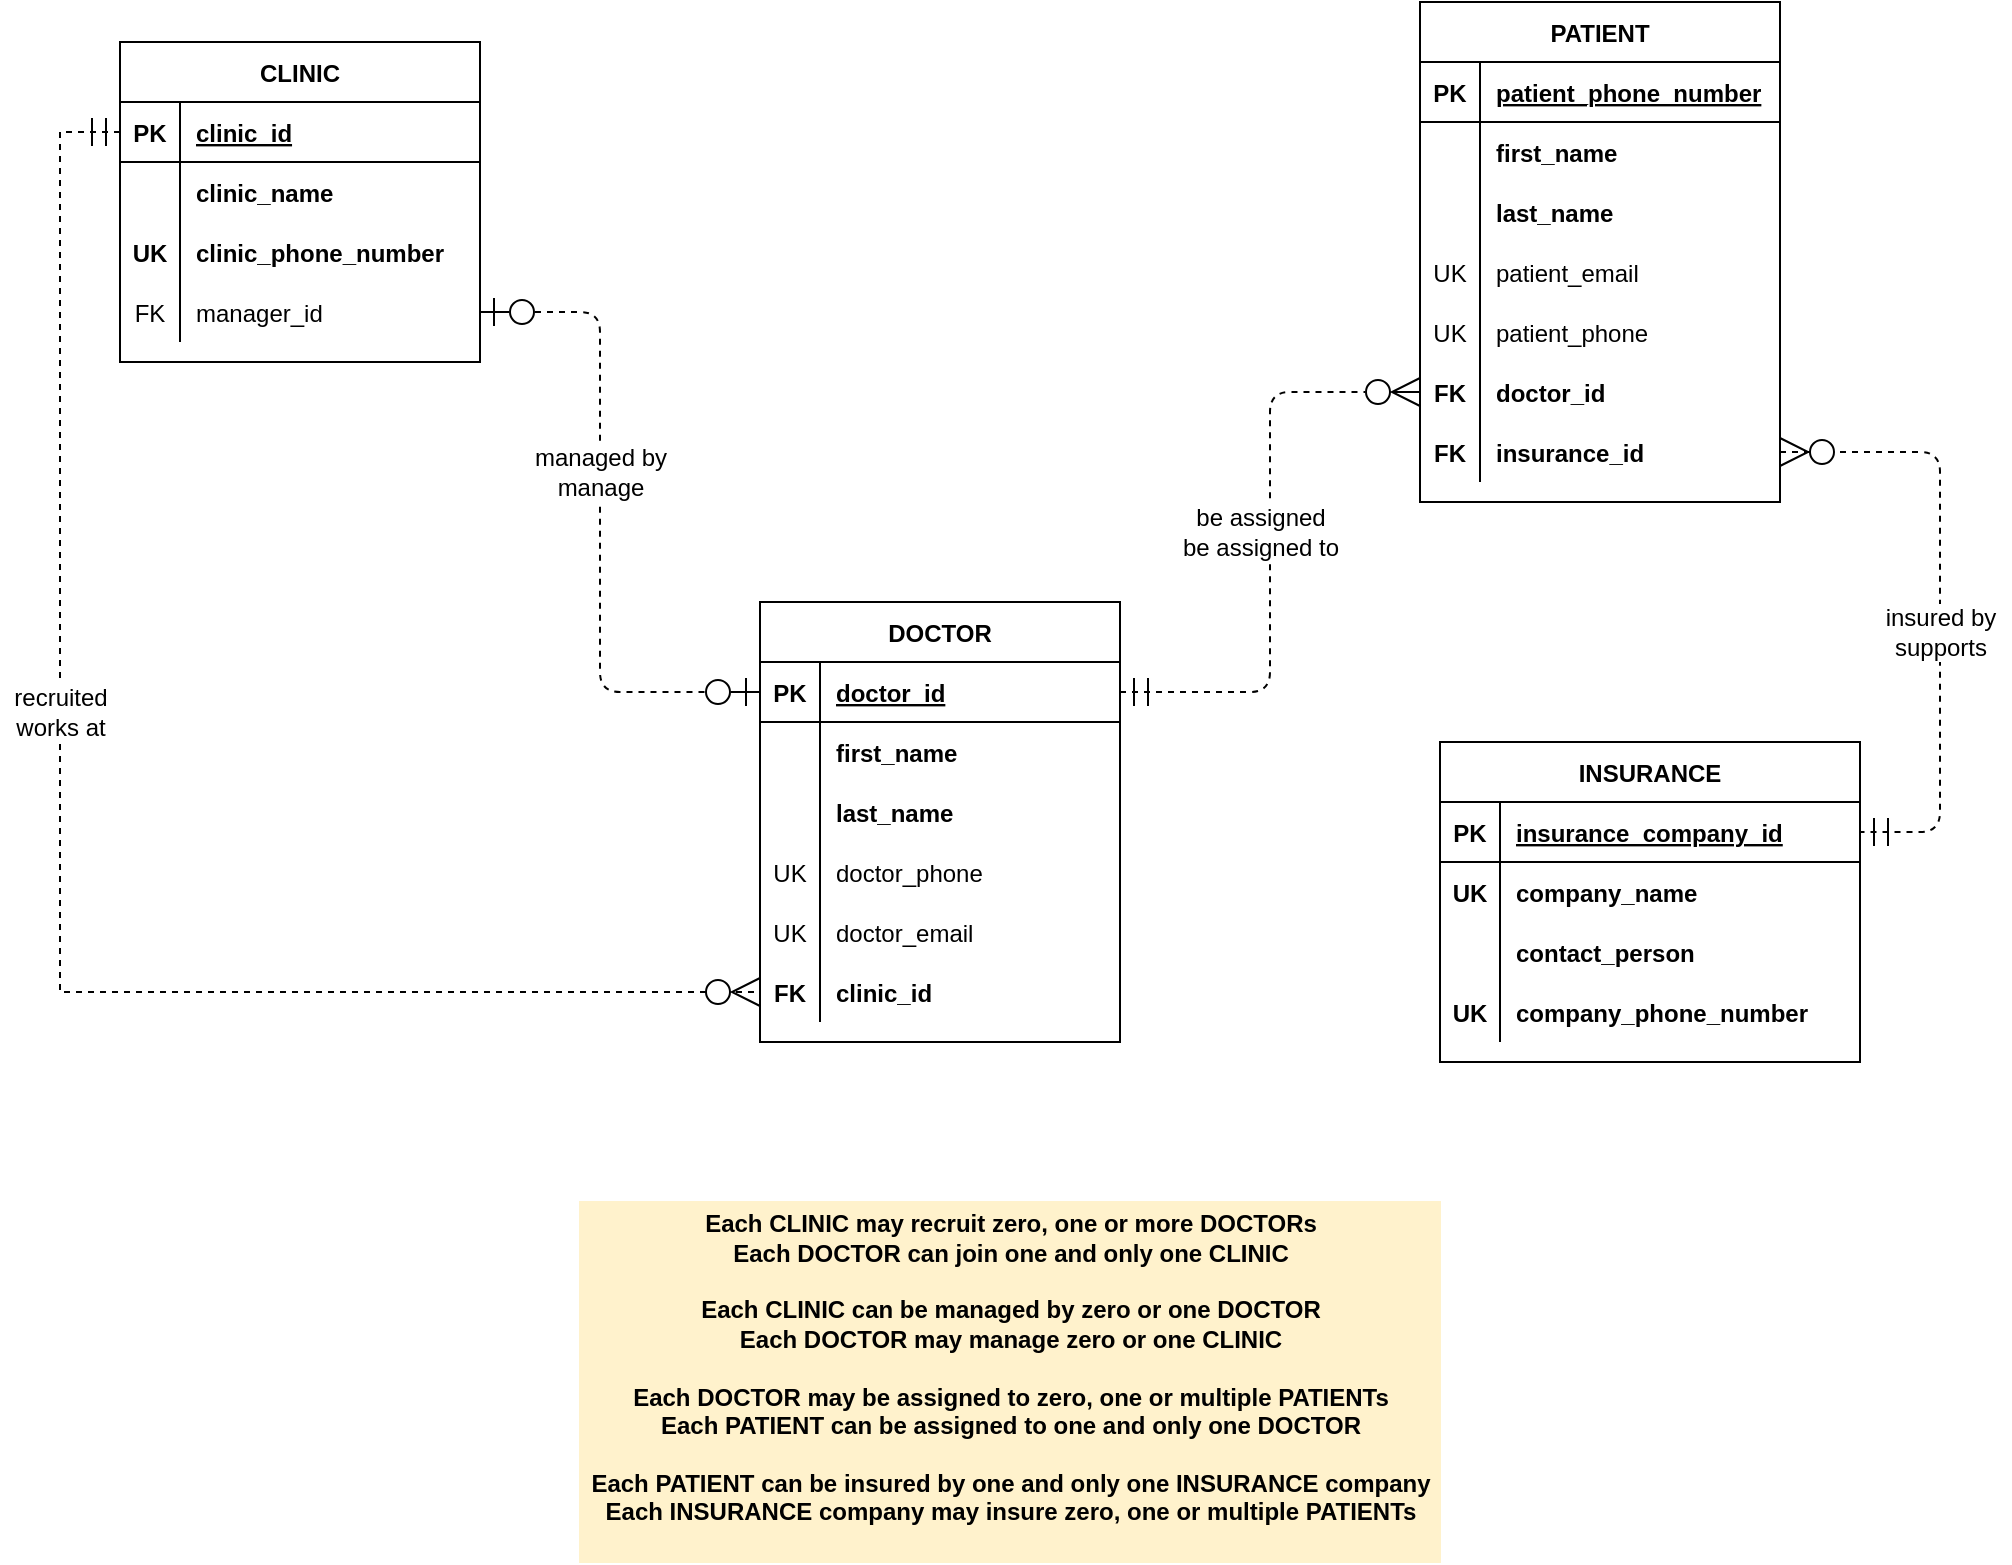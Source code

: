 <mxfile version="15.2.9" type="device"><diagram id="ac8Z19d3E68Y8KpDxT2M" name="Page-1"><mxGraphModel dx="1038" dy="491" grid="1" gridSize="10" guides="1" tooltips="1" connect="1" arrows="1" fold="1" page="1" pageScale="1" pageWidth="1700" pageHeight="1100" math="0" shadow="0"><root><mxCell id="0"/><mxCell id="1" parent="0"/><mxCell id="L58hyK_AHEmp3uGtBT3E-6" value="CLINIC" style="shape=table;startSize=30;container=1;collapsible=1;childLayout=tableLayout;fixedRows=1;rowLines=0;fontStyle=1;align=center;resizeLast=1;" parent="1" vertex="1"><mxGeometry x="220" y="130" width="180" height="160" as="geometry"/></mxCell><mxCell id="L58hyK_AHEmp3uGtBT3E-7" value="" style="shape=partialRectangle;collapsible=0;dropTarget=0;pointerEvents=0;fillColor=none;top=0;left=0;bottom=1;right=0;points=[[0,0.5],[1,0.5]];portConstraint=eastwest;" parent="L58hyK_AHEmp3uGtBT3E-6" vertex="1"><mxGeometry y="30" width="180" height="30" as="geometry"/></mxCell><mxCell id="L58hyK_AHEmp3uGtBT3E-8" value="PK" style="shape=partialRectangle;connectable=0;fillColor=none;top=0;left=0;bottom=0;right=0;fontStyle=1;overflow=hidden;" parent="L58hyK_AHEmp3uGtBT3E-7" vertex="1"><mxGeometry width="30" height="30" as="geometry"><mxRectangle width="30" height="30" as="alternateBounds"/></mxGeometry></mxCell><mxCell id="L58hyK_AHEmp3uGtBT3E-9" value="clinic_id" style="shape=partialRectangle;connectable=0;fillColor=none;top=0;left=0;bottom=0;right=0;align=left;spacingLeft=6;fontStyle=5;overflow=hidden;" parent="L58hyK_AHEmp3uGtBT3E-7" vertex="1"><mxGeometry x="30" width="150" height="30" as="geometry"><mxRectangle width="150" height="30" as="alternateBounds"/></mxGeometry></mxCell><mxCell id="L58hyK_AHEmp3uGtBT3E-10" value="" style="shape=partialRectangle;collapsible=0;dropTarget=0;pointerEvents=0;fillColor=none;top=0;left=0;bottom=0;right=0;points=[[0,0.5],[1,0.5]];portConstraint=eastwest;" parent="L58hyK_AHEmp3uGtBT3E-6" vertex="1"><mxGeometry y="60" width="180" height="30" as="geometry"/></mxCell><mxCell id="L58hyK_AHEmp3uGtBT3E-11" value="" style="shape=partialRectangle;connectable=0;fillColor=none;top=0;left=0;bottom=0;right=0;editable=1;overflow=hidden;" parent="L58hyK_AHEmp3uGtBT3E-10" vertex="1"><mxGeometry width="30" height="30" as="geometry"><mxRectangle width="30" height="30" as="alternateBounds"/></mxGeometry></mxCell><mxCell id="L58hyK_AHEmp3uGtBT3E-12" value="clinic_name" style="shape=partialRectangle;connectable=0;fillColor=none;top=0;left=0;bottom=0;right=0;align=left;spacingLeft=6;overflow=hidden;fontStyle=1" parent="L58hyK_AHEmp3uGtBT3E-10" vertex="1"><mxGeometry x="30" width="150" height="30" as="geometry"><mxRectangle width="150" height="30" as="alternateBounds"/></mxGeometry></mxCell><mxCell id="L58hyK_AHEmp3uGtBT3E-13" value="" style="shape=partialRectangle;collapsible=0;dropTarget=0;pointerEvents=0;fillColor=none;top=0;left=0;bottom=0;right=0;points=[[0,0.5],[1,0.5]];portConstraint=eastwest;" parent="L58hyK_AHEmp3uGtBT3E-6" vertex="1"><mxGeometry y="90" width="180" height="30" as="geometry"/></mxCell><mxCell id="L58hyK_AHEmp3uGtBT3E-14" value="UK" style="shape=partialRectangle;connectable=0;fillColor=none;top=0;left=0;bottom=0;right=0;editable=1;overflow=hidden;fontStyle=1" parent="L58hyK_AHEmp3uGtBT3E-13" vertex="1"><mxGeometry width="30" height="30" as="geometry"><mxRectangle width="30" height="30" as="alternateBounds"/></mxGeometry></mxCell><mxCell id="L58hyK_AHEmp3uGtBT3E-15" value="clinic_phone_number" style="shape=partialRectangle;connectable=0;fillColor=none;top=0;left=0;bottom=0;right=0;align=left;spacingLeft=6;overflow=hidden;fontStyle=1" parent="L58hyK_AHEmp3uGtBT3E-13" vertex="1"><mxGeometry x="30" width="150" height="30" as="geometry"><mxRectangle width="150" height="30" as="alternateBounds"/></mxGeometry></mxCell><mxCell id="L58hyK_AHEmp3uGtBT3E-98" value="" style="shape=partialRectangle;collapsible=0;dropTarget=0;pointerEvents=0;fillColor=none;top=0;left=0;bottom=0;right=0;points=[[0,0.5],[1,0.5]];portConstraint=eastwest;" parent="L58hyK_AHEmp3uGtBT3E-6" vertex="1"><mxGeometry y="120" width="180" height="30" as="geometry"/></mxCell><mxCell id="L58hyK_AHEmp3uGtBT3E-99" value="FK" style="shape=partialRectangle;connectable=0;fillColor=none;top=0;left=0;bottom=0;right=0;editable=1;overflow=hidden;fontStyle=0" parent="L58hyK_AHEmp3uGtBT3E-98" vertex="1"><mxGeometry width="30" height="30" as="geometry"><mxRectangle width="30" height="30" as="alternateBounds"/></mxGeometry></mxCell><mxCell id="L58hyK_AHEmp3uGtBT3E-100" value="manager_id" style="shape=partialRectangle;connectable=0;fillColor=none;top=0;left=0;bottom=0;right=0;align=left;spacingLeft=6;overflow=hidden;fontStyle=0" parent="L58hyK_AHEmp3uGtBT3E-98" vertex="1"><mxGeometry x="30" width="150" height="30" as="geometry"><mxRectangle width="150" height="30" as="alternateBounds"/></mxGeometry></mxCell><mxCell id="L58hyK_AHEmp3uGtBT3E-22" value="DOCTOR" style="shape=table;startSize=30;container=1;collapsible=1;childLayout=tableLayout;fixedRows=1;rowLines=0;fontStyle=1;align=center;resizeLast=1;" parent="1" vertex="1"><mxGeometry x="540" y="410" width="180" height="220" as="geometry"/></mxCell><mxCell id="L58hyK_AHEmp3uGtBT3E-23" value="" style="shape=partialRectangle;collapsible=0;dropTarget=0;pointerEvents=0;fillColor=none;top=0;left=0;bottom=1;right=0;points=[[0,0.5],[1,0.5]];portConstraint=eastwest;" parent="L58hyK_AHEmp3uGtBT3E-22" vertex="1"><mxGeometry y="30" width="180" height="30" as="geometry"/></mxCell><mxCell id="L58hyK_AHEmp3uGtBT3E-24" value="PK" style="shape=partialRectangle;connectable=0;fillColor=none;top=0;left=0;bottom=0;right=0;fontStyle=1;overflow=hidden;" parent="L58hyK_AHEmp3uGtBT3E-23" vertex="1"><mxGeometry width="30" height="30" as="geometry"><mxRectangle width="30" height="30" as="alternateBounds"/></mxGeometry></mxCell><mxCell id="L58hyK_AHEmp3uGtBT3E-25" value="doctor_id" style="shape=partialRectangle;connectable=0;fillColor=none;top=0;left=0;bottom=0;right=0;align=left;spacingLeft=6;fontStyle=5;overflow=hidden;" parent="L58hyK_AHEmp3uGtBT3E-23" vertex="1"><mxGeometry x="30" width="150" height="30" as="geometry"><mxRectangle width="150" height="30" as="alternateBounds"/></mxGeometry></mxCell><mxCell id="L58hyK_AHEmp3uGtBT3E-26" value="" style="shape=partialRectangle;collapsible=0;dropTarget=0;pointerEvents=0;fillColor=none;top=0;left=0;bottom=0;right=0;points=[[0,0.5],[1,0.5]];portConstraint=eastwest;" parent="L58hyK_AHEmp3uGtBT3E-22" vertex="1"><mxGeometry y="60" width="180" height="30" as="geometry"/></mxCell><mxCell id="L58hyK_AHEmp3uGtBT3E-27" value="" style="shape=partialRectangle;connectable=0;fillColor=none;top=0;left=0;bottom=0;right=0;editable=1;overflow=hidden;" parent="L58hyK_AHEmp3uGtBT3E-26" vertex="1"><mxGeometry width="30" height="30" as="geometry"><mxRectangle width="30" height="30" as="alternateBounds"/></mxGeometry></mxCell><mxCell id="L58hyK_AHEmp3uGtBT3E-28" value="first_name" style="shape=partialRectangle;connectable=0;fillColor=none;top=0;left=0;bottom=0;right=0;align=left;spacingLeft=6;overflow=hidden;fontStyle=1" parent="L58hyK_AHEmp3uGtBT3E-26" vertex="1"><mxGeometry x="30" width="150" height="30" as="geometry"><mxRectangle width="150" height="30" as="alternateBounds"/></mxGeometry></mxCell><mxCell id="L58hyK_AHEmp3uGtBT3E-29" value="" style="shape=partialRectangle;collapsible=0;dropTarget=0;pointerEvents=0;fillColor=none;top=0;left=0;bottom=0;right=0;points=[[0,0.5],[1,0.5]];portConstraint=eastwest;" parent="L58hyK_AHEmp3uGtBT3E-22" vertex="1"><mxGeometry y="90" width="180" height="30" as="geometry"/></mxCell><mxCell id="L58hyK_AHEmp3uGtBT3E-30" value="" style="shape=partialRectangle;connectable=0;fillColor=none;top=0;left=0;bottom=0;right=0;editable=1;overflow=hidden;" parent="L58hyK_AHEmp3uGtBT3E-29" vertex="1"><mxGeometry width="30" height="30" as="geometry"><mxRectangle width="30" height="30" as="alternateBounds"/></mxGeometry></mxCell><mxCell id="L58hyK_AHEmp3uGtBT3E-31" value="last_name" style="shape=partialRectangle;connectable=0;fillColor=none;top=0;left=0;bottom=0;right=0;align=left;spacingLeft=6;overflow=hidden;fontStyle=1" parent="L58hyK_AHEmp3uGtBT3E-29" vertex="1"><mxGeometry x="30" width="150" height="30" as="geometry"><mxRectangle width="150" height="30" as="alternateBounds"/></mxGeometry></mxCell><mxCell id="L58hyK_AHEmp3uGtBT3E-36" value="" style="shape=partialRectangle;collapsible=0;dropTarget=0;pointerEvents=0;fillColor=none;top=0;left=0;bottom=0;right=0;points=[[0,0.5],[1,0.5]];portConstraint=eastwest;" parent="L58hyK_AHEmp3uGtBT3E-22" vertex="1"><mxGeometry y="120" width="180" height="30" as="geometry"/></mxCell><mxCell id="L58hyK_AHEmp3uGtBT3E-37" value="UK" style="shape=partialRectangle;connectable=0;fillColor=none;top=0;left=0;bottom=0;right=0;editable=1;overflow=hidden;fontStyle=0" parent="L58hyK_AHEmp3uGtBT3E-36" vertex="1"><mxGeometry width="30" height="30" as="geometry"><mxRectangle width="30" height="30" as="alternateBounds"/></mxGeometry></mxCell><mxCell id="L58hyK_AHEmp3uGtBT3E-38" value="doctor_phone" style="shape=partialRectangle;connectable=0;fillColor=none;top=0;left=0;bottom=0;right=0;align=left;spacingLeft=6;overflow=hidden;fontStyle=0" parent="L58hyK_AHEmp3uGtBT3E-36" vertex="1"><mxGeometry x="30" width="150" height="30" as="geometry"><mxRectangle width="150" height="30" as="alternateBounds"/></mxGeometry></mxCell><mxCell id="L58hyK_AHEmp3uGtBT3E-39" value="" style="shape=partialRectangle;collapsible=0;dropTarget=0;pointerEvents=0;fillColor=none;top=0;left=0;bottom=0;right=0;points=[[0,0.5],[1,0.5]];portConstraint=eastwest;" parent="L58hyK_AHEmp3uGtBT3E-22" vertex="1"><mxGeometry y="150" width="180" height="30" as="geometry"/></mxCell><mxCell id="L58hyK_AHEmp3uGtBT3E-40" value="UK" style="shape=partialRectangle;connectable=0;fillColor=none;top=0;left=0;bottom=0;right=0;editable=1;overflow=hidden;" parent="L58hyK_AHEmp3uGtBT3E-39" vertex="1"><mxGeometry width="30" height="30" as="geometry"><mxRectangle width="30" height="30" as="alternateBounds"/></mxGeometry></mxCell><mxCell id="L58hyK_AHEmp3uGtBT3E-41" value="doctor_email" style="shape=partialRectangle;connectable=0;fillColor=none;top=0;left=0;bottom=0;right=0;align=left;spacingLeft=6;overflow=hidden;" parent="L58hyK_AHEmp3uGtBT3E-39" vertex="1"><mxGeometry x="30" width="150" height="30" as="geometry"><mxRectangle width="150" height="30" as="alternateBounds"/></mxGeometry></mxCell><mxCell id="U4w0-qnSCbbQoSv-ioAt-14" value="" style="shape=partialRectangle;collapsible=0;dropTarget=0;pointerEvents=0;fillColor=none;top=0;left=0;bottom=0;right=0;points=[[0,0.5],[1,0.5]];portConstraint=eastwest;fontStyle=1" vertex="1" parent="L58hyK_AHEmp3uGtBT3E-22"><mxGeometry y="180" width="180" height="30" as="geometry"/></mxCell><mxCell id="U4w0-qnSCbbQoSv-ioAt-15" value="FK" style="shape=partialRectangle;connectable=0;fillColor=none;top=0;left=0;bottom=0;right=0;editable=1;overflow=hidden;fontStyle=1" vertex="1" parent="U4w0-qnSCbbQoSv-ioAt-14"><mxGeometry width="30" height="30" as="geometry"><mxRectangle width="30" height="30" as="alternateBounds"/></mxGeometry></mxCell><mxCell id="U4w0-qnSCbbQoSv-ioAt-16" value="clinic_id" style="shape=partialRectangle;connectable=0;fillColor=none;top=0;left=0;bottom=0;right=0;align=left;spacingLeft=6;overflow=hidden;fontStyle=1" vertex="1" parent="U4w0-qnSCbbQoSv-ioAt-14"><mxGeometry x="30" width="150" height="30" as="geometry"><mxRectangle width="150" height="30" as="alternateBounds"/></mxGeometry></mxCell><mxCell id="L58hyK_AHEmp3uGtBT3E-56" value="PATIENT" style="shape=table;startSize=30;container=1;collapsible=1;childLayout=tableLayout;fixedRows=1;rowLines=0;fontStyle=1;align=center;resizeLast=1;" parent="1" vertex="1"><mxGeometry x="870" y="110" width="180" height="250" as="geometry"/></mxCell><mxCell id="L58hyK_AHEmp3uGtBT3E-57" value="" style="shape=partialRectangle;collapsible=0;dropTarget=0;pointerEvents=0;fillColor=none;top=0;left=0;bottom=1;right=0;points=[[0,0.5],[1,0.5]];portConstraint=eastwest;" parent="L58hyK_AHEmp3uGtBT3E-56" vertex="1"><mxGeometry y="30" width="180" height="30" as="geometry"/></mxCell><mxCell id="L58hyK_AHEmp3uGtBT3E-58" value="PK" style="shape=partialRectangle;connectable=0;fillColor=none;top=0;left=0;bottom=0;right=0;fontStyle=1;overflow=hidden;" parent="L58hyK_AHEmp3uGtBT3E-57" vertex="1"><mxGeometry width="30" height="30" as="geometry"><mxRectangle width="30" height="30" as="alternateBounds"/></mxGeometry></mxCell><mxCell id="L58hyK_AHEmp3uGtBT3E-59" value="patient_phone_number" style="shape=partialRectangle;connectable=0;fillColor=none;top=0;left=0;bottom=0;right=0;align=left;spacingLeft=6;fontStyle=5;overflow=hidden;" parent="L58hyK_AHEmp3uGtBT3E-57" vertex="1"><mxGeometry x="30" width="150" height="30" as="geometry"><mxRectangle width="150" height="30" as="alternateBounds"/></mxGeometry></mxCell><mxCell id="L58hyK_AHEmp3uGtBT3E-60" value="" style="shape=partialRectangle;collapsible=0;dropTarget=0;pointerEvents=0;fillColor=none;top=0;left=0;bottom=0;right=0;points=[[0,0.5],[1,0.5]];portConstraint=eastwest;" parent="L58hyK_AHEmp3uGtBT3E-56" vertex="1"><mxGeometry y="60" width="180" height="30" as="geometry"/></mxCell><mxCell id="L58hyK_AHEmp3uGtBT3E-61" value="" style="shape=partialRectangle;connectable=0;fillColor=none;top=0;left=0;bottom=0;right=0;editable=1;overflow=hidden;" parent="L58hyK_AHEmp3uGtBT3E-60" vertex="1"><mxGeometry width="30" height="30" as="geometry"><mxRectangle width="30" height="30" as="alternateBounds"/></mxGeometry></mxCell><mxCell id="L58hyK_AHEmp3uGtBT3E-62" value="first_name" style="shape=partialRectangle;connectable=0;fillColor=none;top=0;left=0;bottom=0;right=0;align=left;spacingLeft=6;overflow=hidden;fontStyle=1" parent="L58hyK_AHEmp3uGtBT3E-60" vertex="1"><mxGeometry x="30" width="150" height="30" as="geometry"><mxRectangle width="150" height="30" as="alternateBounds"/></mxGeometry></mxCell><mxCell id="L58hyK_AHEmp3uGtBT3E-63" value="" style="shape=partialRectangle;collapsible=0;dropTarget=0;pointerEvents=0;fillColor=none;top=0;left=0;bottom=0;right=0;points=[[0,0.5],[1,0.5]];portConstraint=eastwest;" parent="L58hyK_AHEmp3uGtBT3E-56" vertex="1"><mxGeometry y="90" width="180" height="30" as="geometry"/></mxCell><mxCell id="L58hyK_AHEmp3uGtBT3E-64" value="" style="shape=partialRectangle;connectable=0;fillColor=none;top=0;left=0;bottom=0;right=0;editable=1;overflow=hidden;fontStyle=1" parent="L58hyK_AHEmp3uGtBT3E-63" vertex="1"><mxGeometry width="30" height="30" as="geometry"><mxRectangle width="30" height="30" as="alternateBounds"/></mxGeometry></mxCell><mxCell id="L58hyK_AHEmp3uGtBT3E-65" value="last_name" style="shape=partialRectangle;connectable=0;fillColor=none;top=0;left=0;bottom=0;right=0;align=left;spacingLeft=6;overflow=hidden;fontStyle=1" parent="L58hyK_AHEmp3uGtBT3E-63" vertex="1"><mxGeometry x="30" width="150" height="30" as="geometry"><mxRectangle width="150" height="30" as="alternateBounds"/></mxGeometry></mxCell><mxCell id="L58hyK_AHEmp3uGtBT3E-70" value="" style="shape=partialRectangle;collapsible=0;dropTarget=0;pointerEvents=0;fillColor=none;top=0;left=0;bottom=0;right=0;points=[[0,0.5],[1,0.5]];portConstraint=eastwest;" parent="L58hyK_AHEmp3uGtBT3E-56" vertex="1"><mxGeometry y="120" width="180" height="30" as="geometry"/></mxCell><mxCell id="L58hyK_AHEmp3uGtBT3E-71" value="UK" style="shape=partialRectangle;connectable=0;fillColor=none;top=0;left=0;bottom=0;right=0;editable=1;overflow=hidden;fontStyle=0" parent="L58hyK_AHEmp3uGtBT3E-70" vertex="1"><mxGeometry width="30" height="30" as="geometry"><mxRectangle width="30" height="30" as="alternateBounds"/></mxGeometry></mxCell><mxCell id="L58hyK_AHEmp3uGtBT3E-72" value="patient_email" style="shape=partialRectangle;connectable=0;fillColor=none;top=0;left=0;bottom=0;right=0;align=left;spacingLeft=6;overflow=hidden;fontStyle=0" parent="L58hyK_AHEmp3uGtBT3E-70" vertex="1"><mxGeometry x="30" width="150" height="30" as="geometry"><mxRectangle width="150" height="30" as="alternateBounds"/></mxGeometry></mxCell><mxCell id="U4w0-qnSCbbQoSv-ioAt-1" value="" style="shape=partialRectangle;collapsible=0;dropTarget=0;pointerEvents=0;fillColor=none;top=0;left=0;bottom=0;right=0;points=[[0,0.5],[1,0.5]];portConstraint=eastwest;" vertex="1" parent="L58hyK_AHEmp3uGtBT3E-56"><mxGeometry y="150" width="180" height="30" as="geometry"/></mxCell><mxCell id="U4w0-qnSCbbQoSv-ioAt-2" value="UK" style="shape=partialRectangle;connectable=0;fillColor=none;top=0;left=0;bottom=0;right=0;editable=1;overflow=hidden;fontStyle=0" vertex="1" parent="U4w0-qnSCbbQoSv-ioAt-1"><mxGeometry width="30" height="30" as="geometry"><mxRectangle width="30" height="30" as="alternateBounds"/></mxGeometry></mxCell><mxCell id="U4w0-qnSCbbQoSv-ioAt-3" value="patient_phone" style="shape=partialRectangle;connectable=0;fillColor=none;top=0;left=0;bottom=0;right=0;align=left;spacingLeft=6;overflow=hidden;fontStyle=0" vertex="1" parent="U4w0-qnSCbbQoSv-ioAt-1"><mxGeometry x="30" width="150" height="30" as="geometry"><mxRectangle width="150" height="30" as="alternateBounds"/></mxGeometry></mxCell><mxCell id="U4w0-qnSCbbQoSv-ioAt-7" value="" style="shape=partialRectangle;collapsible=0;dropTarget=0;pointerEvents=0;fillColor=none;top=0;left=0;bottom=0;right=0;points=[[0,0.5],[1,0.5]];portConstraint=eastwest;" vertex="1" parent="L58hyK_AHEmp3uGtBT3E-56"><mxGeometry y="180" width="180" height="30" as="geometry"/></mxCell><mxCell id="U4w0-qnSCbbQoSv-ioAt-8" value="FK" style="shape=partialRectangle;connectable=0;fillColor=none;top=0;left=0;bottom=0;right=0;editable=1;overflow=hidden;fontStyle=1" vertex="1" parent="U4w0-qnSCbbQoSv-ioAt-7"><mxGeometry width="30" height="30" as="geometry"><mxRectangle width="30" height="30" as="alternateBounds"/></mxGeometry></mxCell><mxCell id="U4w0-qnSCbbQoSv-ioAt-9" value="doctor_id" style="shape=partialRectangle;connectable=0;fillColor=none;top=0;left=0;bottom=0;right=0;align=left;spacingLeft=6;overflow=hidden;fontStyle=1" vertex="1" parent="U4w0-qnSCbbQoSv-ioAt-7"><mxGeometry x="30" width="150" height="30" as="geometry"><mxRectangle width="150" height="30" as="alternateBounds"/></mxGeometry></mxCell><mxCell id="U4w0-qnSCbbQoSv-ioAt-10" value="" style="shape=partialRectangle;collapsible=0;dropTarget=0;pointerEvents=0;fillColor=none;top=0;left=0;bottom=0;right=0;points=[[0,0.5],[1,0.5]];portConstraint=eastwest;" vertex="1" parent="L58hyK_AHEmp3uGtBT3E-56"><mxGeometry y="210" width="180" height="30" as="geometry"/></mxCell><mxCell id="U4w0-qnSCbbQoSv-ioAt-11" value="FK" style="shape=partialRectangle;connectable=0;fillColor=none;top=0;left=0;bottom=0;right=0;editable=1;overflow=hidden;fontStyle=1" vertex="1" parent="U4w0-qnSCbbQoSv-ioAt-10"><mxGeometry width="30" height="30" as="geometry"><mxRectangle width="30" height="30" as="alternateBounds"/></mxGeometry></mxCell><mxCell id="U4w0-qnSCbbQoSv-ioAt-12" value="insurance_id" style="shape=partialRectangle;connectable=0;fillColor=none;top=0;left=0;bottom=0;right=0;align=left;spacingLeft=6;overflow=hidden;fontStyle=1" vertex="1" parent="U4w0-qnSCbbQoSv-ioAt-10"><mxGeometry x="30" width="150" height="30" as="geometry"><mxRectangle width="150" height="30" as="alternateBounds"/></mxGeometry></mxCell><mxCell id="L58hyK_AHEmp3uGtBT3E-73" value="INSURANCE" style="shape=table;startSize=30;container=1;collapsible=1;childLayout=tableLayout;fixedRows=1;rowLines=0;fontStyle=1;align=center;resizeLast=1;" parent="1" vertex="1"><mxGeometry x="880" y="480" width="210" height="160" as="geometry"/></mxCell><mxCell id="L58hyK_AHEmp3uGtBT3E-74" value="" style="shape=partialRectangle;collapsible=0;dropTarget=0;pointerEvents=0;fillColor=none;top=0;left=0;bottom=1;right=0;points=[[0,0.5],[1,0.5]];portConstraint=eastwest;" parent="L58hyK_AHEmp3uGtBT3E-73" vertex="1"><mxGeometry y="30" width="210" height="30" as="geometry"/></mxCell><mxCell id="L58hyK_AHEmp3uGtBT3E-75" value="PK" style="shape=partialRectangle;connectable=0;fillColor=none;top=0;left=0;bottom=0;right=0;fontStyle=1;overflow=hidden;" parent="L58hyK_AHEmp3uGtBT3E-74" vertex="1"><mxGeometry width="30" height="30" as="geometry"><mxRectangle width="30" height="30" as="alternateBounds"/></mxGeometry></mxCell><mxCell id="L58hyK_AHEmp3uGtBT3E-76" value="insurance_company_id" style="shape=partialRectangle;connectable=0;fillColor=none;top=0;left=0;bottom=0;right=0;align=left;spacingLeft=6;fontStyle=5;overflow=hidden;" parent="L58hyK_AHEmp3uGtBT3E-74" vertex="1"><mxGeometry x="30" width="180" height="30" as="geometry"><mxRectangle width="180" height="30" as="alternateBounds"/></mxGeometry></mxCell><mxCell id="L58hyK_AHEmp3uGtBT3E-77" value="" style="shape=partialRectangle;collapsible=0;dropTarget=0;pointerEvents=0;fillColor=none;top=0;left=0;bottom=0;right=0;points=[[0,0.5],[1,0.5]];portConstraint=eastwest;" parent="L58hyK_AHEmp3uGtBT3E-73" vertex="1"><mxGeometry y="60" width="210" height="30" as="geometry"/></mxCell><mxCell id="L58hyK_AHEmp3uGtBT3E-78" value="UK" style="shape=partialRectangle;connectable=0;fillColor=none;top=0;left=0;bottom=0;right=0;editable=1;overflow=hidden;fontStyle=1" parent="L58hyK_AHEmp3uGtBT3E-77" vertex="1"><mxGeometry width="30" height="30" as="geometry"><mxRectangle width="30" height="30" as="alternateBounds"/></mxGeometry></mxCell><mxCell id="L58hyK_AHEmp3uGtBT3E-79" value="company_name" style="shape=partialRectangle;connectable=0;fillColor=none;top=0;left=0;bottom=0;right=0;align=left;spacingLeft=6;overflow=hidden;fontStyle=1" parent="L58hyK_AHEmp3uGtBT3E-77" vertex="1"><mxGeometry x="30" width="180" height="30" as="geometry"><mxRectangle width="180" height="30" as="alternateBounds"/></mxGeometry></mxCell><mxCell id="L58hyK_AHEmp3uGtBT3E-80" value="" style="shape=partialRectangle;collapsible=0;dropTarget=0;pointerEvents=0;fillColor=none;top=0;left=0;bottom=0;right=0;points=[[0,0.5],[1,0.5]];portConstraint=eastwest;" parent="L58hyK_AHEmp3uGtBT3E-73" vertex="1"><mxGeometry y="90" width="210" height="30" as="geometry"/></mxCell><mxCell id="L58hyK_AHEmp3uGtBT3E-81" value="" style="shape=partialRectangle;connectable=0;fillColor=none;top=0;left=0;bottom=0;right=0;editable=1;overflow=hidden;fontStyle=1" parent="L58hyK_AHEmp3uGtBT3E-80" vertex="1"><mxGeometry width="30" height="30" as="geometry"><mxRectangle width="30" height="30" as="alternateBounds"/></mxGeometry></mxCell><mxCell id="L58hyK_AHEmp3uGtBT3E-82" value="contact_person" style="shape=partialRectangle;connectable=0;fillColor=none;top=0;left=0;bottom=0;right=0;align=left;spacingLeft=6;overflow=hidden;fontStyle=1" parent="L58hyK_AHEmp3uGtBT3E-80" vertex="1"><mxGeometry x="30" width="180" height="30" as="geometry"><mxRectangle width="180" height="30" as="alternateBounds"/></mxGeometry></mxCell><mxCell id="L58hyK_AHEmp3uGtBT3E-84" value="" style="shape=partialRectangle;collapsible=0;dropTarget=0;pointerEvents=0;fillColor=none;top=0;left=0;bottom=0;right=0;points=[[0,0.5],[1,0.5]];portConstraint=eastwest;" parent="L58hyK_AHEmp3uGtBT3E-73" vertex="1"><mxGeometry y="120" width="210" height="30" as="geometry"/></mxCell><mxCell id="L58hyK_AHEmp3uGtBT3E-85" value="UK" style="shape=partialRectangle;connectable=0;fillColor=none;top=0;left=0;bottom=0;right=0;editable=1;overflow=hidden;fontStyle=1" parent="L58hyK_AHEmp3uGtBT3E-84" vertex="1"><mxGeometry width="30" height="30" as="geometry"><mxRectangle width="30" height="30" as="alternateBounds"/></mxGeometry></mxCell><mxCell id="L58hyK_AHEmp3uGtBT3E-86" value="company_phone_number" style="shape=partialRectangle;connectable=0;fillColor=none;top=0;left=0;bottom=0;right=0;align=left;spacingLeft=6;overflow=hidden;fontStyle=1" parent="L58hyK_AHEmp3uGtBT3E-84" vertex="1"><mxGeometry x="30" width="180" height="30" as="geometry"><mxRectangle width="180" height="30" as="alternateBounds"/></mxGeometry></mxCell><mxCell id="L58hyK_AHEmp3uGtBT3E-90" value="" style="endArrow=ERzeroToMany;html=1;rounded=0;entryX=0;entryY=0.5;entryDx=0;entryDy=0;edgeStyle=orthogonalEdgeStyle;startArrow=ERmandOne;startFill=0;endFill=1;endSize=12;startSize=12;dashed=1;exitX=0;exitY=0.5;exitDx=0;exitDy=0;" parent="1" target="U4w0-qnSCbbQoSv-ioAt-14" edge="1" source="L58hyK_AHEmp3uGtBT3E-7"><mxGeometry relative="1" as="geometry"><mxPoint x="500" y="360" as="sourcePoint"/><mxPoint x="640" y="210" as="targetPoint"/><Array as="points"><mxPoint x="190" y="175"/><mxPoint x="190" y="605"/></Array></mxGeometry></mxCell><mxCell id="U4w0-qnSCbbQoSv-ioAt-4" value="" style="endArrow=ERzeroToOne;dashed=1;html=1;exitX=1;exitY=0.5;exitDx=0;exitDy=0;entryX=0;entryY=0.5;entryDx=0;entryDy=0;edgeStyle=orthogonalEdgeStyle;endFill=0;startArrow=ERzeroToOne;startFill=0;endSize=12;startSize=12;" edge="1" parent="1" source="L58hyK_AHEmp3uGtBT3E-98" target="L58hyK_AHEmp3uGtBT3E-23"><mxGeometry width="50" height="50" relative="1" as="geometry"><mxPoint x="530" y="300" as="sourcePoint"/><mxPoint x="580" y="250" as="targetPoint"/><Array as="points"><mxPoint x="460" y="265"/><mxPoint x="460" y="455"/></Array></mxGeometry></mxCell><mxCell id="U4w0-qnSCbbQoSv-ioAt-6" value="" style="endArrow=ERzeroToMany;dashed=1;html=1;startSize=12;endSize=12;exitX=1;exitY=0.5;exitDx=0;exitDy=0;entryX=0;entryY=0.5;entryDx=0;entryDy=0;edgeStyle=orthogonalEdgeStyle;startArrow=ERmandOne;startFill=0;endFill=0;" edge="1" parent="1" source="L58hyK_AHEmp3uGtBT3E-23" target="U4w0-qnSCbbQoSv-ioAt-7"><mxGeometry width="50" height="50" relative="1" as="geometry"><mxPoint x="520" y="210" as="sourcePoint"/><mxPoint x="750" y="205" as="targetPoint"/></mxGeometry></mxCell><mxCell id="U4w0-qnSCbbQoSv-ioAt-13" value="" style="endArrow=ERmandOne;dashed=1;html=1;startSize=12;endSize=12;exitX=1;exitY=0.5;exitDx=0;exitDy=0;entryX=1;entryY=0.5;entryDx=0;entryDy=0;edgeStyle=orthogonalEdgeStyle;endFill=0;startArrow=ERzeroToMany;startFill=1;" edge="1" parent="1" source="U4w0-qnSCbbQoSv-ioAt-10" target="L58hyK_AHEmp3uGtBT3E-74"><mxGeometry width="50" height="50" relative="1" as="geometry"><mxPoint x="1110" y="360" as="sourcePoint"/><mxPoint x="1160" y="310" as="targetPoint"/><Array as="points"><mxPoint x="1130" y="335"/><mxPoint x="1130" y="525"/></Array></mxGeometry></mxCell><mxCell id="U4w0-qnSCbbQoSv-ioAt-17" value="managed by&lt;br&gt;manage" style="text;html=1;resizable=0;autosize=1;align=center;verticalAlign=middle;points=[];fillColor=none;strokeColor=none;rounded=0;labelBackgroundColor=default;" vertex="1" parent="1"><mxGeometry x="420" y="330" width="80" height="30" as="geometry"/></mxCell><mxCell id="U4w0-qnSCbbQoSv-ioAt-18" value="recruited&lt;br&gt;works at" style="text;html=1;resizable=0;autosize=1;align=center;verticalAlign=middle;points=[];fillColor=none;strokeColor=none;rounded=0;labelBackgroundColor=default;" vertex="1" parent="1"><mxGeometry x="160" y="450" width="60" height="30" as="geometry"/></mxCell><mxCell id="U4w0-qnSCbbQoSv-ioAt-19" value="be assigned&lt;br&gt;be assigned to" style="text;html=1;resizable=0;autosize=1;align=center;verticalAlign=middle;points=[];fillColor=none;strokeColor=none;rounded=0;labelBackgroundColor=default;" vertex="1" parent="1"><mxGeometry x="745" y="360" width="90" height="30" as="geometry"/></mxCell><mxCell id="U4w0-qnSCbbQoSv-ioAt-20" value="insured by&lt;br&gt;supports" style="text;html=1;resizable=0;autosize=1;align=center;verticalAlign=middle;points=[];fillColor=none;strokeColor=none;rounded=0;labelBackgroundColor=default;" vertex="1" parent="1"><mxGeometry x="1095" y="410" width="70" height="30" as="geometry"/></mxCell><mxCell id="U4w0-qnSCbbQoSv-ioAt-21" value="&lt;b&gt;&lt;span&gt;Each CLINIC may recruit zero, one or more DOCTORs&lt;br&gt;Each DOCTOR can join one and only one CLINIC&lt;br&gt;&lt;br&gt;Each CLINIC can be managed by zero or one DOCTOR&lt;br&gt;Each DOCTOR may manage zero or one CLINIC&lt;br&gt;&lt;/span&gt;&lt;br&gt;Each DOCTOR may be assigned to zero, one or multiple PATIENTs&lt;br&gt;Each PATIENT can be assigned to one and only one DOCTOR&lt;br&gt;&lt;br&gt;Each PATIENT can be insured by one and only one INSURANCE company&lt;br&gt;Each INSURANCE company may insure zero, one or multiple PATIENTs&lt;br&gt;&lt;br&gt;&lt;/b&gt;" style="text;html=1;resizable=0;autosize=1;align=center;verticalAlign=middle;points=[];fillColor=#fff2cc;strokeColor=#FFF2CC;rounded=0;labelBackgroundColor=#FFF2CC;" vertex="1" parent="1"><mxGeometry x="450" y="710" width="430" height="180" as="geometry"/></mxCell></root></mxGraphModel></diagram></mxfile>